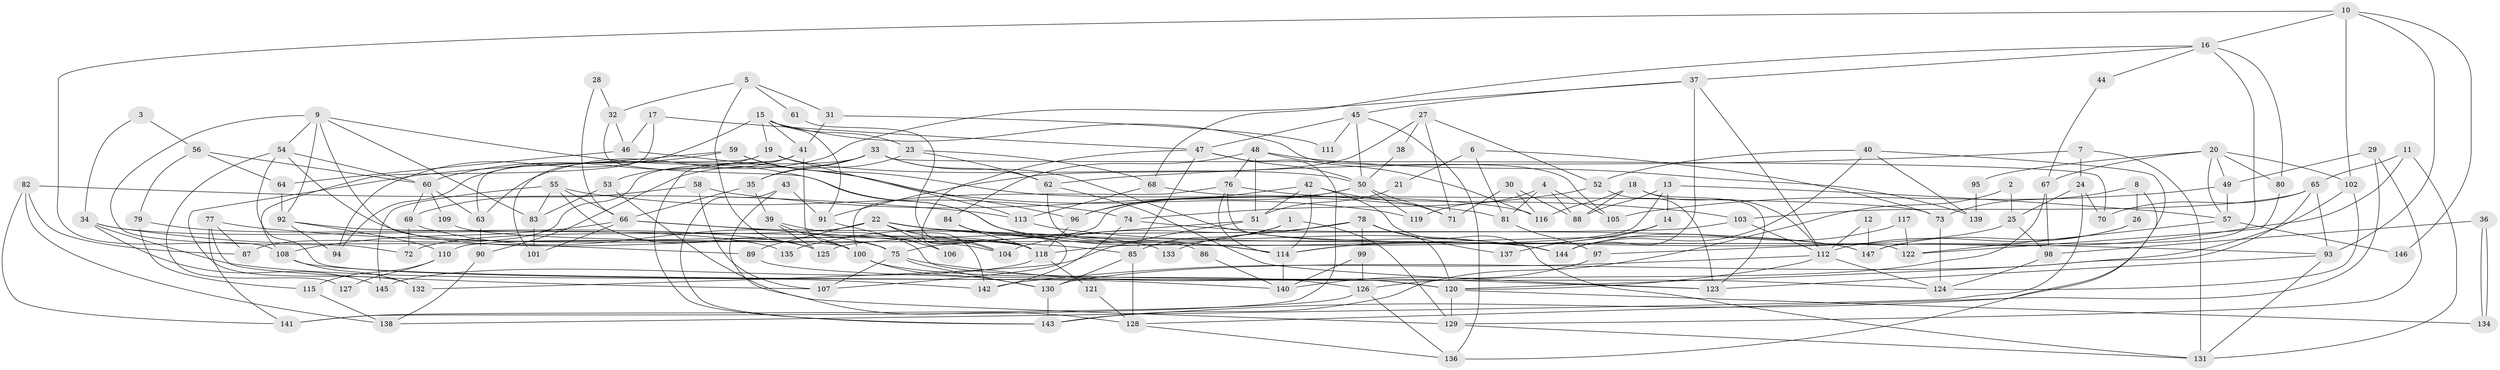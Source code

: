 // Generated by graph-tools (version 1.1) at 2025/11/02/27/25 16:11:23]
// undirected, 147 vertices, 294 edges
graph export_dot {
graph [start="1"]
  node [color=gray90,style=filled];
  1;
  2;
  3;
  4;
  5;
  6;
  7;
  8;
  9;
  10;
  11;
  12;
  13;
  14;
  15;
  16;
  17;
  18;
  19;
  20;
  21;
  22;
  23;
  24;
  25;
  26;
  27;
  28;
  29;
  30;
  31;
  32;
  33;
  34;
  35;
  36;
  37;
  38;
  39;
  40;
  41;
  42;
  43;
  44;
  45;
  46;
  47;
  48;
  49;
  50;
  51;
  52;
  53;
  54;
  55;
  56;
  57;
  58;
  59;
  60;
  61;
  62;
  63;
  64;
  65;
  66;
  67;
  68;
  69;
  70;
  71;
  72;
  73;
  74;
  75;
  76;
  77;
  78;
  79;
  80;
  81;
  82;
  83;
  84;
  85;
  86;
  87;
  88;
  89;
  90;
  91;
  92;
  93;
  94;
  95;
  96;
  97;
  98;
  99;
  100;
  101;
  102;
  103;
  104;
  105;
  106;
  107;
  108;
  109;
  110;
  111;
  112;
  113;
  114;
  115;
  116;
  117;
  118;
  119;
  120;
  121;
  122;
  123;
  124;
  125;
  126;
  127;
  128;
  129;
  130;
  131;
  132;
  133;
  134;
  135;
  136;
  137;
  138;
  139;
  140;
  141;
  142;
  143;
  144;
  145;
  146;
  147;
  1 -- 129;
  1 -- 85;
  1 -- 135;
  2 -- 25;
  2 -- 143;
  3 -- 56;
  3 -- 34;
  4 -- 88;
  4 -- 81;
  4 -- 105;
  4 -- 119;
  5 -- 100;
  5 -- 32;
  5 -- 31;
  5 -- 61;
  6 -- 81;
  6 -- 73;
  6 -- 21;
  7 -- 62;
  7 -- 131;
  7 -- 24;
  8 -- 26;
  8 -- 136;
  8 -- 73;
  9 -- 100;
  9 -- 92;
  9 -- 54;
  9 -- 72;
  9 -- 83;
  9 -- 147;
  10 -- 108;
  10 -- 93;
  10 -- 16;
  10 -- 102;
  10 -- 146;
  11 -- 131;
  11 -- 65;
  11 -- 97;
  12 -- 112;
  12 -- 147;
  13 -- 88;
  13 -- 57;
  13 -- 14;
  13 -- 118;
  14 -- 114;
  14 -- 137;
  15 -- 23;
  15 -- 19;
  15 -- 41;
  15 -- 91;
  15 -- 94;
  15 -- 105;
  16 -- 147;
  16 -- 37;
  16 -- 44;
  16 -- 68;
  16 -- 80;
  17 -- 108;
  17 -- 47;
  17 -- 46;
  18 -- 123;
  18 -- 112;
  18 -- 88;
  18 -- 116;
  19 -- 113;
  19 -- 50;
  19 -- 63;
  19 -- 94;
  20 -- 57;
  20 -- 102;
  20 -- 49;
  20 -- 67;
  20 -- 80;
  20 -- 95;
  21 -- 51;
  22 -- 72;
  22 -- 93;
  22 -- 89;
  22 -- 104;
  22 -- 106;
  22 -- 114;
  22 -- 142;
  23 -- 35;
  23 -- 62;
  23 -- 68;
  24 -- 25;
  24 -- 70;
  24 -- 138;
  25 -- 98;
  25 -- 114;
  26 -- 147;
  26 -- 112;
  27 -- 52;
  27 -- 91;
  27 -- 38;
  27 -- 71;
  28 -- 32;
  28 -- 66;
  29 -- 143;
  29 -- 49;
  29 -- 129;
  30 -- 116;
  30 -- 71;
  30 -- 88;
  31 -- 41;
  31 -- 111;
  32 -- 46;
  32 -- 114;
  33 -- 70;
  33 -- 87;
  33 -- 35;
  33 -- 62;
  33 -- 90;
  33 -- 144;
  34 -- 142;
  34 -- 89;
  34 -- 135;
  34 -- 145;
  35 -- 66;
  35 -- 39;
  36 -- 98;
  36 -- 134;
  36 -- 134;
  37 -- 144;
  37 -- 45;
  37 -- 63;
  37 -- 112;
  38 -- 50;
  39 -- 120;
  39 -- 100;
  39 -- 125;
  40 -- 128;
  40 -- 144;
  40 -- 52;
  40 -- 139;
  41 -- 53;
  41 -- 75;
  41 -- 101;
  41 -- 143;
  42 -- 96;
  42 -- 51;
  42 -- 71;
  42 -- 114;
  42 -- 131;
  43 -- 143;
  43 -- 128;
  43 -- 91;
  44 -- 67;
  45 -- 50;
  45 -- 47;
  45 -- 111;
  45 -- 136;
  46 -- 119;
  46 -- 64;
  47 -- 118;
  47 -- 50;
  47 -- 85;
  47 -- 141;
  48 -- 76;
  48 -- 116;
  48 -- 51;
  48 -- 84;
  48 -- 139;
  49 -- 105;
  49 -- 57;
  50 -- 71;
  50 -- 96;
  50 -- 110;
  50 -- 119;
  51 -- 75;
  51 -- 132;
  52 -- 74;
  52 -- 123;
  53 -- 83;
  53 -- 129;
  54 -- 60;
  54 -- 118;
  54 -- 120;
  54 -- 127;
  55 -- 145;
  55 -- 83;
  55 -- 66;
  55 -- 74;
  55 -- 125;
  56 -- 64;
  56 -- 79;
  56 -- 60;
  57 -- 122;
  57 -- 146;
  58 -- 69;
  58 -- 107;
  58 -- 81;
  59 -- 60;
  59 -- 96;
  59 -- 116;
  59 -- 132;
  60 -- 63;
  60 -- 69;
  60 -- 109;
  61 -- 104;
  62 -- 123;
  62 -- 86;
  63 -- 90;
  64 -- 92;
  65 -- 120;
  65 -- 103;
  65 -- 70;
  65 -- 93;
  66 -- 104;
  66 -- 101;
  66 -- 108;
  66 -- 133;
  67 -- 126;
  67 -- 98;
  68 -- 73;
  68 -- 113;
  69 -- 75;
  69 -- 72;
  73 -- 124;
  74 -- 142;
  74 -- 147;
  75 -- 123;
  75 -- 107;
  75 -- 130;
  76 -- 103;
  76 -- 114;
  76 -- 100;
  76 -- 122;
  77 -- 85;
  77 -- 107;
  77 -- 87;
  77 -- 141;
  78 -- 120;
  78 -- 99;
  78 -- 104;
  78 -- 133;
  78 -- 137;
  79 -- 115;
  79 -- 125;
  80 -- 122;
  81 -- 97;
  82 -- 138;
  82 -- 141;
  82 -- 87;
  82 -- 113;
  83 -- 101;
  84 -- 118;
  84 -- 107;
  85 -- 130;
  85 -- 128;
  86 -- 140;
  89 -- 124;
  90 -- 138;
  91 -- 106;
  92 -- 118;
  92 -- 94;
  92 -- 110;
  93 -- 131;
  93 -- 123;
  95 -- 139;
  96 -- 118;
  97 -- 140;
  98 -- 124;
  99 -- 140;
  99 -- 126;
  100 -- 126;
  100 -- 130;
  102 -- 130;
  102 -- 124;
  103 -- 125;
  103 -- 112;
  108 -- 132;
  108 -- 140;
  109 -- 144;
  110 -- 115;
  110 -- 127;
  112 -- 124;
  112 -- 120;
  112 -- 142;
  113 -- 144;
  114 -- 140;
  115 -- 138;
  117 -- 144;
  117 -- 122;
  118 -- 121;
  118 -- 145;
  120 -- 129;
  120 -- 134;
  121 -- 128;
  126 -- 141;
  126 -- 136;
  128 -- 136;
  129 -- 131;
  130 -- 143;
}
